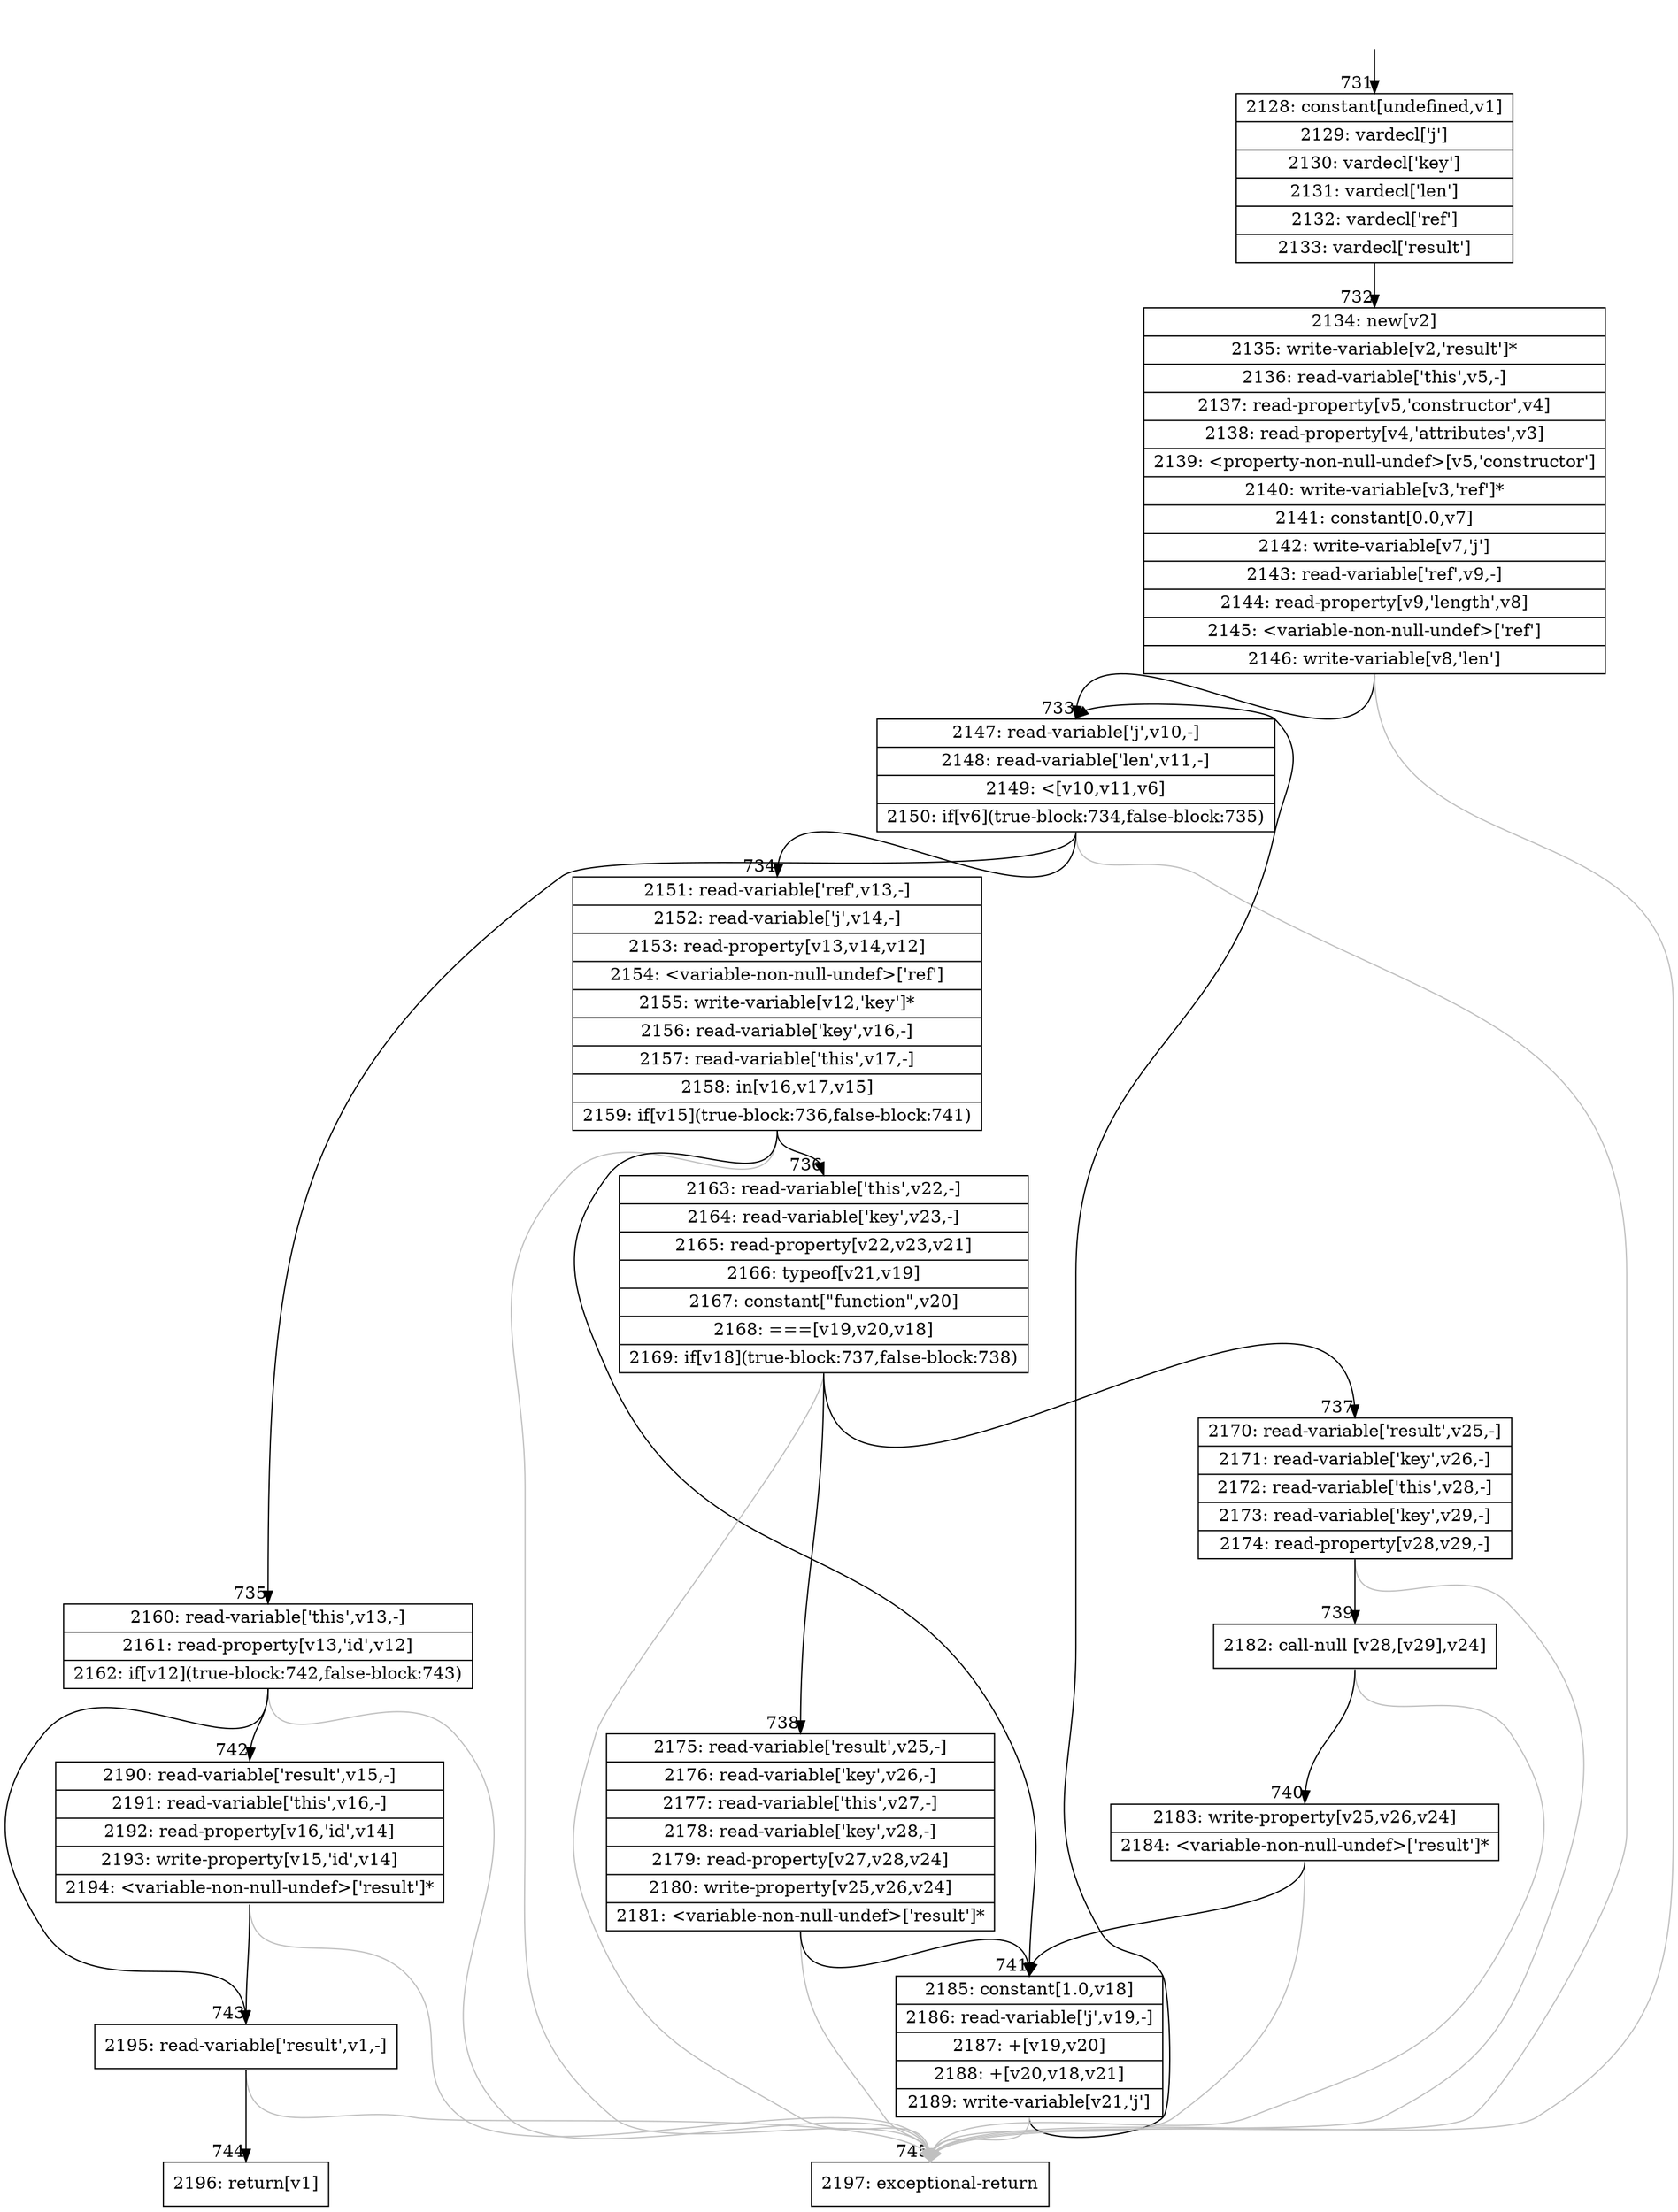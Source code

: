 digraph {
rankdir="TD"
BB_entry66[shape=none,label=""];
BB_entry66 -> BB731 [tailport=s, headport=n, headlabel="    731"]
BB731 [shape=record label="{2128: constant[undefined,v1]|2129: vardecl['j']|2130: vardecl['key']|2131: vardecl['len']|2132: vardecl['ref']|2133: vardecl['result']}" ] 
BB731 -> BB732 [tailport=s, headport=n, headlabel="      732"]
BB732 [shape=record label="{2134: new[v2]|2135: write-variable[v2,'result']*|2136: read-variable['this',v5,-]|2137: read-property[v5,'constructor',v4]|2138: read-property[v4,'attributes',v3]|2139: \<property-non-null-undef\>[v5,'constructor']|2140: write-variable[v3,'ref']*|2141: constant[0.0,v7]|2142: write-variable[v7,'j']|2143: read-variable['ref',v9,-]|2144: read-property[v9,'length',v8]|2145: \<variable-non-null-undef\>['ref']|2146: write-variable[v8,'len']}" ] 
BB732 -> BB733 [tailport=s, headport=n, headlabel="      733"]
BB732 -> BB745 [tailport=s, headport=n, color=gray, headlabel="      745"]
BB733 [shape=record label="{2147: read-variable['j',v10,-]|2148: read-variable['len',v11,-]|2149: \<[v10,v11,v6]|2150: if[v6](true-block:734,false-block:735)}" ] 
BB733 -> BB734 [tailport=s, headport=n, headlabel="      734"]
BB733 -> BB735 [tailport=s, headport=n, headlabel="      735"]
BB733 -> BB745 [tailport=s, headport=n, color=gray]
BB734 [shape=record label="{2151: read-variable['ref',v13,-]|2152: read-variable['j',v14,-]|2153: read-property[v13,v14,v12]|2154: \<variable-non-null-undef\>['ref']|2155: write-variable[v12,'key']*|2156: read-variable['key',v16,-]|2157: read-variable['this',v17,-]|2158: in[v16,v17,v15]|2159: if[v15](true-block:736,false-block:741)}" ] 
BB734 -> BB736 [tailport=s, headport=n, headlabel="      736"]
BB734 -> BB741 [tailport=s, headport=n, headlabel="      741"]
BB734 -> BB745 [tailport=s, headport=n, color=gray]
BB735 [shape=record label="{2160: read-variable['this',v13,-]|2161: read-property[v13,'id',v12]|2162: if[v12](true-block:742,false-block:743)}" ] 
BB735 -> BB742 [tailport=s, headport=n, headlabel="      742"]
BB735 -> BB743 [tailport=s, headport=n, headlabel="      743"]
BB735 -> BB745 [tailport=s, headport=n, color=gray]
BB736 [shape=record label="{2163: read-variable['this',v22,-]|2164: read-variable['key',v23,-]|2165: read-property[v22,v23,v21]|2166: typeof[v21,v19]|2167: constant[\"function\",v20]|2168: ===[v19,v20,v18]|2169: if[v18](true-block:737,false-block:738)}" ] 
BB736 -> BB737 [tailport=s, headport=n, headlabel="      737"]
BB736 -> BB738 [tailport=s, headport=n, headlabel="      738"]
BB736 -> BB745 [tailport=s, headport=n, color=gray]
BB737 [shape=record label="{2170: read-variable['result',v25,-]|2171: read-variable['key',v26,-]|2172: read-variable['this',v28,-]|2173: read-variable['key',v29,-]|2174: read-property[v28,v29,-]}" ] 
BB737 -> BB739 [tailport=s, headport=n, headlabel="      739"]
BB737 -> BB745 [tailport=s, headport=n, color=gray]
BB738 [shape=record label="{2175: read-variable['result',v25,-]|2176: read-variable['key',v26,-]|2177: read-variable['this',v27,-]|2178: read-variable['key',v28,-]|2179: read-property[v27,v28,v24]|2180: write-property[v25,v26,v24]|2181: \<variable-non-null-undef\>['result']*}" ] 
BB738 -> BB741 [tailport=s, headport=n]
BB738 -> BB745 [tailport=s, headport=n, color=gray]
BB739 [shape=record label="{2182: call-null [v28,[v29],v24]}" ] 
BB739 -> BB740 [tailport=s, headport=n, headlabel="      740"]
BB739 -> BB745 [tailport=s, headport=n, color=gray]
BB740 [shape=record label="{2183: write-property[v25,v26,v24]|2184: \<variable-non-null-undef\>['result']*}" ] 
BB740 -> BB741 [tailport=s, headport=n]
BB740 -> BB745 [tailport=s, headport=n, color=gray]
BB741 [shape=record label="{2185: constant[1.0,v18]|2186: read-variable['j',v19,-]|2187: +[v19,v20]|2188: +[v20,v18,v21]|2189: write-variable[v21,'j']}" ] 
BB741 -> BB733 [tailport=s, headport=n]
BB741 -> BB745 [tailport=s, headport=n, color=gray]
BB742 [shape=record label="{2190: read-variable['result',v15,-]|2191: read-variable['this',v16,-]|2192: read-property[v16,'id',v14]|2193: write-property[v15,'id',v14]|2194: \<variable-non-null-undef\>['result']*}" ] 
BB742 -> BB743 [tailport=s, headport=n]
BB742 -> BB745 [tailport=s, headport=n, color=gray]
BB743 [shape=record label="{2195: read-variable['result',v1,-]}" ] 
BB743 -> BB744 [tailport=s, headport=n, headlabel="      744"]
BB743 -> BB745 [tailport=s, headport=n, color=gray]
BB744 [shape=record label="{2196: return[v1]}" ] 
BB745 [shape=record label="{2197: exceptional-return}" ] 
//#$~ 630
}

